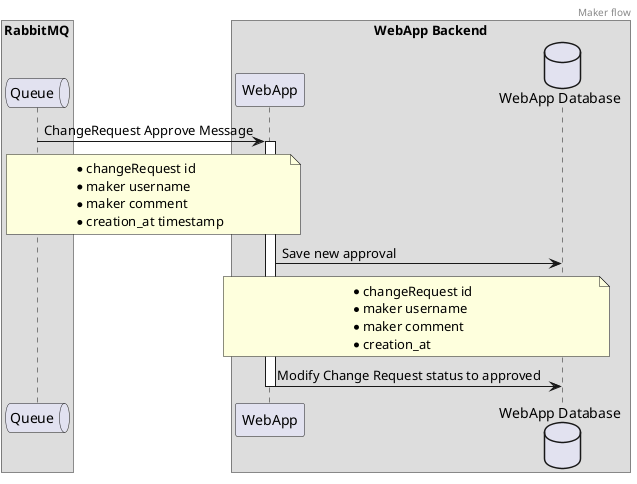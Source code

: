 @startuml
header Maker flow

box "WebApp Backend"
    participant Backend as "WebApp" order 20
    database WebAppDB as "WebApp Database" order 30
end box

box "RabbitMQ"
    queue Queue order 10
end box

Queue -> Backend : ChangeRequest Approve Message

note over Queue, Backend
    * changeRequest id
    * maker username
    * maker comment
    * creation_at timestamp
end note

activate Backend

Backend -> WebAppDB : Save new approval

note over Backend, WebAppDB
    * changeRequest id
    * maker username
    * maker comment
    * creation_at
end note

Backend -> WebAppDB: Modify Change Request status to approved

deactivate Backend

@enduml
